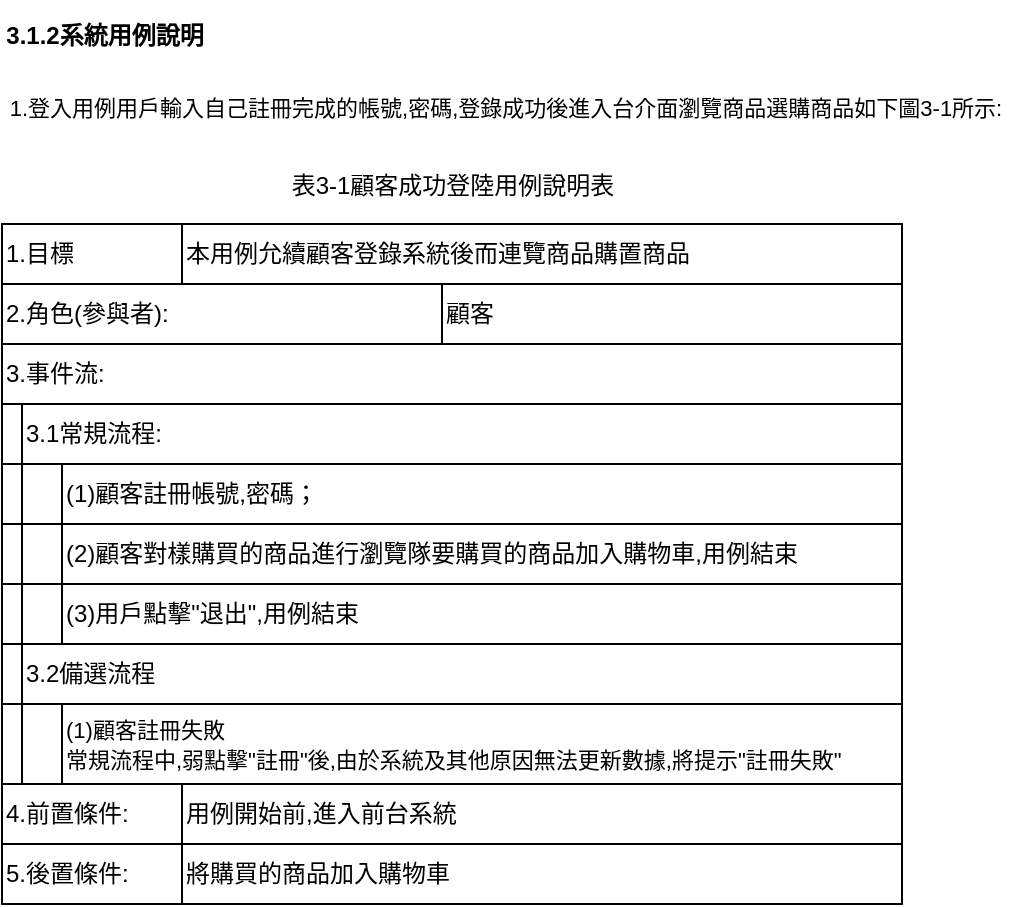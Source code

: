 <mxfile version="22.1.11" type="google">
  <diagram name="第 1 页" id="heXCqQj83ESaIwzp2Vau">
    <mxGraphModel grid="0" page="1" gridSize="10" guides="1" tooltips="1" connect="1" arrows="1" fold="1" pageScale="1" pageWidth="4681" pageHeight="3300" math="0" shadow="0">
      <root>
        <mxCell id="0" />
        <mxCell id="1" parent="0" />
        <mxCell id="GZqLBAQdy4hPKwWfZQCl-154" value="2.角色(參與者):" style="rounded=0;whiteSpace=wrap;html=1;align=left;" vertex="1" parent="1">
          <mxGeometry x="400" y="738" width="220" height="30" as="geometry" />
        </mxCell>
        <mxCell id="GZqLBAQdy4hPKwWfZQCl-155" value="顧客" style="rounded=0;whiteSpace=wrap;html=1;align=left;" vertex="1" parent="1">
          <mxGeometry x="620" y="738" width="230" height="30" as="geometry" />
        </mxCell>
        <mxCell id="GZqLBAQdy4hPKwWfZQCl-158" value="1.目標" style="rounded=0;whiteSpace=wrap;html=1;align=left;" vertex="1" parent="1">
          <mxGeometry x="400" y="708" width="90" height="30" as="geometry" />
        </mxCell>
        <mxCell id="GZqLBAQdy4hPKwWfZQCl-159" value="本用例允續顧客登錄系統後而連覽商品購置商品" style="rounded=0;whiteSpace=wrap;html=1;align=left;" vertex="1" parent="1">
          <mxGeometry x="490" y="708" width="360" height="30" as="geometry" />
        </mxCell>
        <mxCell id="GZqLBAQdy4hPKwWfZQCl-160" value="3.事件流:" style="rounded=0;whiteSpace=wrap;html=1;align=left;" vertex="1" parent="1">
          <mxGeometry x="400" y="768" width="450" height="30" as="geometry" />
        </mxCell>
        <mxCell id="GZqLBAQdy4hPKwWfZQCl-161" value="" style="rounded=0;whiteSpace=wrap;html=1;" vertex="1" parent="1">
          <mxGeometry x="400" y="798" width="10" height="30" as="geometry" />
        </mxCell>
        <mxCell id="GZqLBAQdy4hPKwWfZQCl-162" value="" style="rounded=0;whiteSpace=wrap;html=1;" vertex="1" parent="1">
          <mxGeometry x="400" y="828" width="10" height="30" as="geometry" />
        </mxCell>
        <mxCell id="GZqLBAQdy4hPKwWfZQCl-163" value="" style="rounded=0;whiteSpace=wrap;html=1;" vertex="1" parent="1">
          <mxGeometry x="400" y="858" width="10" height="30" as="geometry" />
        </mxCell>
        <mxCell id="GZqLBAQdy4hPKwWfZQCl-164" value="" style="rounded=0;whiteSpace=wrap;html=1;" vertex="1" parent="1">
          <mxGeometry x="400" y="888" width="10" height="30" as="geometry" />
        </mxCell>
        <mxCell id="GZqLBAQdy4hPKwWfZQCl-165" value="" style="rounded=0;whiteSpace=wrap;html=1;" vertex="1" parent="1">
          <mxGeometry x="400" y="918" width="10" height="30" as="geometry" />
        </mxCell>
        <mxCell id="GZqLBAQdy4hPKwWfZQCl-166" value="" style="rounded=0;whiteSpace=wrap;html=1;" vertex="1" parent="1">
          <mxGeometry x="400" y="948" width="10" height="40" as="geometry" />
        </mxCell>
        <mxCell id="GZqLBAQdy4hPKwWfZQCl-167" value="3.1常規流程:" style="rounded=0;whiteSpace=wrap;html=1;align=left;" vertex="1" parent="1">
          <mxGeometry x="410" y="798" width="440" height="30" as="geometry" />
        </mxCell>
        <mxCell id="GZqLBAQdy4hPKwWfZQCl-168" value="" style="rounded=0;whiteSpace=wrap;html=1;" vertex="1" parent="1">
          <mxGeometry x="410" y="828" width="20" height="30" as="geometry" />
        </mxCell>
        <mxCell id="GZqLBAQdy4hPKwWfZQCl-169" value="" style="rounded=0;whiteSpace=wrap;html=1;" vertex="1" parent="1">
          <mxGeometry x="410" y="858" width="20" height="30" as="geometry" />
        </mxCell>
        <mxCell id="GZqLBAQdy4hPKwWfZQCl-170" value="" style="rounded=0;whiteSpace=wrap;html=1;" vertex="1" parent="1">
          <mxGeometry x="410" y="888" width="20" height="30" as="geometry" />
        </mxCell>
        <mxCell id="GZqLBAQdy4hPKwWfZQCl-171" value="3.2備選流程" style="rounded=0;whiteSpace=wrap;html=1;align=left;" vertex="1" parent="1">
          <mxGeometry x="410" y="918" width="440" height="30" as="geometry" />
        </mxCell>
        <mxCell id="GZqLBAQdy4hPKwWfZQCl-172" value="" style="rounded=0;whiteSpace=wrap;html=1;" vertex="1" parent="1">
          <mxGeometry x="410" y="948" width="20" height="40" as="geometry" />
        </mxCell>
        <mxCell id="GZqLBAQdy4hPKwWfZQCl-173" value="(1)顧客註冊帳號,密碼；" style="rounded=0;whiteSpace=wrap;html=1;align=left;" vertex="1" parent="1">
          <mxGeometry x="430" y="828" width="420" height="30" as="geometry" />
        </mxCell>
        <mxCell id="GZqLBAQdy4hPKwWfZQCl-174" value="(2)顧客對樣購買的商品進行瀏覽隊要購買的商品加入購物車,用例結束" style="rounded=0;whiteSpace=wrap;html=1;align=left;" vertex="1" parent="1">
          <mxGeometry x="430" y="858" width="420" height="30" as="geometry" />
        </mxCell>
        <mxCell id="GZqLBAQdy4hPKwWfZQCl-175" value="(3)用戶點擊&quot;退出&quot;,用例結束" style="rounded=0;whiteSpace=wrap;html=1;align=left;" vertex="1" parent="1">
          <mxGeometry x="430" y="888" width="420" height="30" as="geometry" />
        </mxCell>
        <mxCell id="GZqLBAQdy4hPKwWfZQCl-177" value="4.前置條件:" style="rounded=0;whiteSpace=wrap;html=1;align=left;" vertex="1" parent="1">
          <mxGeometry x="400" y="988" width="90" height="30" as="geometry" />
        </mxCell>
        <mxCell id="GZqLBAQdy4hPKwWfZQCl-178" value="5.後置條件:" style="rounded=0;whiteSpace=wrap;html=1;align=left;" vertex="1" parent="1">
          <mxGeometry x="400" y="1018" width="90" height="30" as="geometry" />
        </mxCell>
        <mxCell id="GZqLBAQdy4hPKwWfZQCl-180" value="用例開始前,進入前台系統" style="rounded=0;whiteSpace=wrap;html=1;align=left;" vertex="1" parent="1">
          <mxGeometry x="490" y="988" width="360" height="30" as="geometry" />
        </mxCell>
        <mxCell id="GZqLBAQdy4hPKwWfZQCl-181" value="將購買的商品加入購物車" style="rounded=0;whiteSpace=wrap;html=1;align=left;" vertex="1" parent="1">
          <mxGeometry x="490" y="1018" width="360" height="30" as="geometry" />
        </mxCell>
        <mxCell id="GZqLBAQdy4hPKwWfZQCl-182" value="&lt;font style=&quot;font-size: 11px;&quot;&gt;(1)顧客註冊失敗&lt;br&gt;常規流程中,弱點擊&quot;註冊&quot;後,由於系統及其他原因無法更新數據,將提示&quot;註冊失敗&quot;&lt;/font&gt;" style="rounded=0;whiteSpace=wrap;html=1;align=left;" vertex="1" parent="1">
          <mxGeometry x="430" y="948" width="420" height="40" as="geometry" />
        </mxCell>
        <mxCell id="GZqLBAQdy4hPKwWfZQCl-187" value="&lt;font style=&quot;font-size: 11px;&quot;&gt;1.登入用例用戶輸入自己註冊完成的帳號,密碼,登錄成功後進入台介面瀏覽商品選購商品如下圖3-1所示:&lt;/font&gt;" style="rounded=0;whiteSpace=wrap;html=1;strokeColor=none;" vertex="1" parent="1">
          <mxGeometry x="400" y="632" width="504" height="36" as="geometry" />
        </mxCell>
        <mxCell id="GZqLBAQdy4hPKwWfZQCl-185" value="&lt;b&gt;3.1.2系統用例說明&lt;/b&gt;" style="rounded=0;whiteSpace=wrap;html=1;strokeColor=none;" vertex="1" parent="1">
          <mxGeometry x="400" y="596" width="103" height="36" as="geometry" />
        </mxCell>
        <mxCell id="GZqLBAQdy4hPKwWfZQCl-189" value="表3-1顧客成功登陸用例說明表" style="rounded=0;whiteSpace=wrap;html=1;strokeColor=none;" vertex="1" parent="1">
          <mxGeometry x="541.5" y="673" width="167" height="31" as="geometry" />
        </mxCell>
      </root>
    </mxGraphModel>
  </diagram>
</mxfile>
